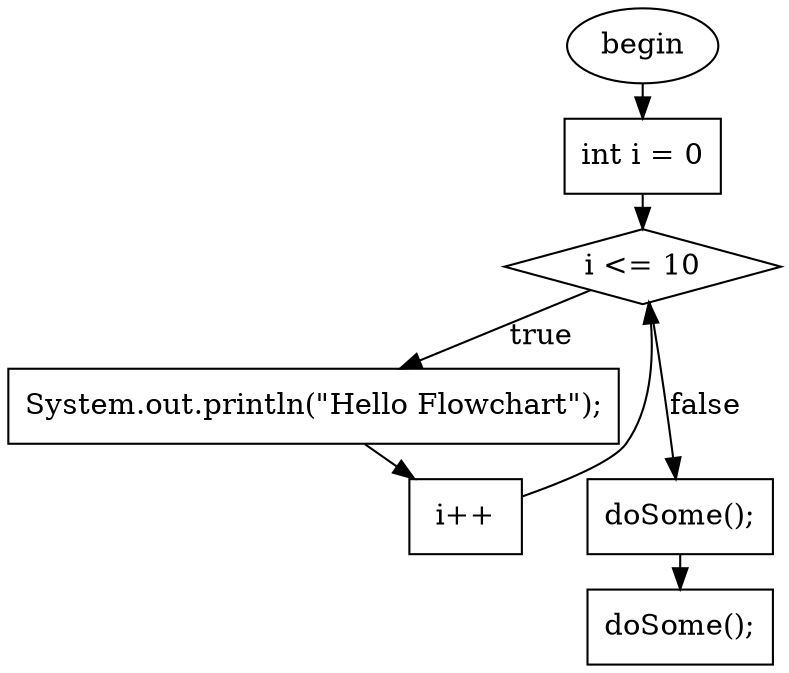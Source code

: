 digraph G{
ranksep = 0.1;
nodesep = 0.1;
F0T0[ shape=ellipse, label="begin", style="filled", fillcolor="white"]
F40T113[ shape=box, label="int i = 0", style="filled", fillcolor="white"]
F56T62[ shape=diamond, label="i \<= 10", style="filled", fillcolor="white"]
F74T111[ shape=box, label="System.out.println(\"Hello Flowchart\");", style="filled", fillcolor="white"]
F65T67[ shape=box, label="i++", style="filled", fillcolor="white"]
F115T123[ shape=box, label="doSome();", style="filled", fillcolor="white"]
F125T133[ shape=box, label="doSome();", style="filled", fillcolor="white"]
F0T0 -> F40T113
F74T111 -> F65T67
F115T123 -> F125T133
F56T62 -> F74T111[label="true", minlen=1]
F40T113 -> F56T62
F65T67 -> F56T62
F56T62 -> F115T123[label="false", minlen=2]
}
